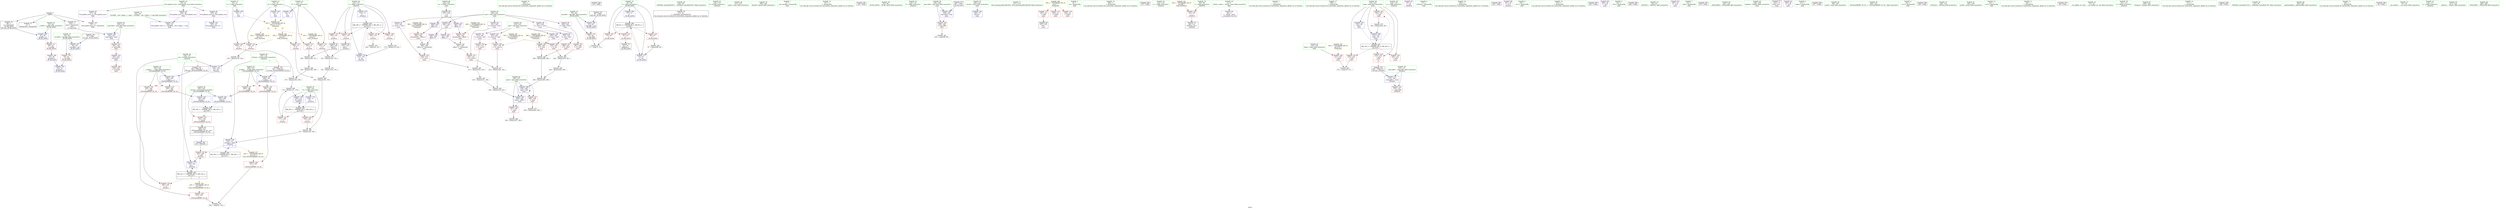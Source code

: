 digraph "SVFG" {
	label="SVFG";

	Node0x55ef9f84f240 [shape=record,color=grey,label="{NodeID: 0\nNullPtr}"];
	Node0x55ef9f84f240 -> Node0x55ef9f86e5e0[style=solid];
	Node0x55ef9f84f240 -> Node0x55ef9f86e6e0[style=solid];
	Node0x55ef9f84f240 -> Node0x55ef9f86e7b0[style=solid];
	Node0x55ef9f84f240 -> Node0x55ef9f8742a0[style=solid];
	Node0x55ef9f87a930 [shape=record,color=grey,label="{NodeID: 263\n168 = Binary(166, 167, )\n}"];
	Node0x55ef9f87a930 -> Node0x55ef9f87adb0[style=solid];
	Node0x55ef9f874f00 [shape=record,color=blue,label="{NodeID: 180\n194\<--190\n__a.addr\<--__a\n_ZSt3minIdERKT_S2_S2_\n}"];
	Node0x55ef9f874f00 -> Node0x55ef9f872880[style=dashed];
	Node0x55ef9f874f00 -> Node0x55ef9f872950[style=dashed];
	Node0x55ef9f86c030 [shape=record,color=purple,label="{NodeID: 97\n315\<--240\ntv_sec11\<--start\nmain\n}"];
	Node0x55ef9f86c030 -> Node0x55ef9f873990[style=solid];
	Node0x55ef9f86a1b0 [shape=record,color=green,label="{NodeID: 14\n140\<--1\n\<--dummyObj\nCan only get source location for instruction, argument, global var or function.}"];
	Node0x55ef9f8992b0 [shape=record,color=black,label="{NodeID: 360\n133 = PHI()\n}"];
	Node0x55ef9f871750 [shape=record,color=grey,label="{NodeID: 277\n77 = cmp(75, 76, )\n}"];
	Node0x55ef9f86cb90 [shape=record,color=red,label="{NodeID: 111\n167\<--13\n\<--F\n_Z5solvei\n}"];
	Node0x55ef9f86cb90 -> Node0x55ef9f87a930[style=solid];
	Node0x55ef9f86ae30 [shape=record,color=green,label="{NodeID: 28\n42\<--48\n_ZNSt8ios_base4InitD1Ev\<--_ZNSt8ios_base4InitD1Ev_field_insensitive\n}"];
	Node0x55ef9f86ae30 -> Node0x55ef9f86e880[style=solid];
	Node0x55ef9f89a210 [shape=record,color=black,label="{NodeID: 374\n190 = PHI(126, )\n0th arg _ZSt3minIdERKT_S2_S2_ }"];
	Node0x55ef9f89a210 -> Node0x55ef9f874f00[style=solid];
	Node0x55ef9f888a90 [shape=record,color=yellow,style=double,label="{NodeID: 291\n14V_1 = ENCHI(MR_14V_0)\npts\{14 \}\nFun[_Z5solvei]}"];
	Node0x55ef9f888a90 -> Node0x55ef9f86cac0[style=dashed];
	Node0x55ef9f888a90 -> Node0x55ef9f86cb90[style=dashed];
	Node0x55ef9f872130 [shape=record,color=red,label="{NodeID: 125\n145\<--114\n\<--i\n_Z5solvei\n}"];
	Node0x55ef9f872130 -> Node0x55ef9f8718d0[style=solid];
	Node0x55ef9f86ba80 [shape=record,color=green,label="{NodeID: 42\n118\<--119\nk\<--k_field_insensitive\n_Z5solvei\n}"];
	Node0x55ef9f872c90 [shape=record,color=red,label="{NodeID: 139\n203\<--202\n\<--\n_ZSt3minIdERKT_S2_S2_\n}"];
	Node0x55ef9f872c90 -> Node0x55ef9f87d140[style=solid];
	Node0x55ef9f86d6c0 [shape=record,color=green,label="{NodeID: 56\n221\<--222\nmain\<--main_field_insensitive\n}"];
	Node0x55ef9f8737f0 [shape=record,color=red,label="{NodeID: 153\n288\<--287\n\<--tv_usec7\nmain\n}"];
	Node0x55ef9f8737f0 -> Node0x55ef9f87a7b0[style=solid];
	Node0x55ef9f86e2e0 [shape=record,color=green,label="{NodeID: 70\n299\<--300\nfprintf\<--fprintf_field_insensitive\n}"];
	Node0x55ef9f874470 [shape=record,color=blue,label="{NodeID: 167\n63\<--59\nval.addr\<--val\n_Z9_fill_intPiii\n}"];
	Node0x55ef9f874470 -> Node0x55ef9f871b80[style=dashed];
	Node0x55ef9f86ef30 [shape=record,color=black,label="{NodeID: 84\n307\<--244\n\<--ts\nmain\n}"];
	Node0x55ef9f86ef30 -> Node0x55ef9f86c780[style=solid];
	Node0x55ef9f86ef30 -> Node0x55ef9f86c850[style=solid];
	Node0x55ef9f860850 [shape=record,color=green,label="{NodeID: 1\n7\<--1\n__dso_handle\<--dummyObj\nGlob }"];
	Node0x55ef9f87aab0 [shape=record,color=grey,label="{NodeID: 264\n324 = Binary(318, 323, )\n}"];
	Node0x55ef9f87aab0 -> Node0x55ef9f86f980[style=solid];
	Node0x55ef9f874fd0 [shape=record,color=blue,label="{NodeID: 181\n196\<--191\n__b.addr\<--__b\n_ZSt3minIdERKT_S2_S2_\n}"];
	Node0x55ef9f874fd0 -> Node0x55ef9f872a20[style=dashed];
	Node0x55ef9f874fd0 -> Node0x55ef9f872af0[style=dashed];
	Node0x55ef9f86c100 [shape=record,color=purple,label="{NodeID: 98\n321\<--240\ntv_usec15\<--start\nmain\n}"];
	Node0x55ef9f86c100 -> Node0x55ef9f873b30[style=solid];
	Node0x55ef9f86a280 [shape=record,color=green,label="{NodeID: 15\n147\<--1\n\<--dummyObj\nCan only get source location for instruction, argument, global var or function.}"];
	Node0x55ef9f899410 [shape=record,color=black,label="{NodeID: 361\n136 = PHI()\n}"];
	Node0x55ef9f8718d0 [shape=record,color=grey,label="{NodeID: 278\n146 = cmp(145, 147, )\n}"];
	Node0x55ef9f86cc60 [shape=record,color=red,label="{NodeID: 112\n138\<--15\n\<--X\n_Z5solvei\n}"];
	Node0x55ef9f86cc60 -> Node0x55ef9f87a030[style=solid];
	Node0x55ef9f86af30 [shape=record,color=green,label="{NodeID: 29\n55\<--56\n_Z9_fill_intPiii\<--_Z9_fill_intPiii_field_insensitive\n}"];
	Node0x55ef9f89a3e0 [shape=record,color=black,label="{NodeID: 375\n191 = PHI(130, )\n1st arg _ZSt3minIdERKT_S2_S2_ }"];
	Node0x55ef9f89a3e0 -> Node0x55ef9f874fd0[style=solid];
	Node0x55ef9f888b70 [shape=record,color=yellow,style=double,label="{NodeID: 292\n16V_1 = ENCHI(MR_16V_0)\npts\{16 \}\nFun[_Z5solvei]}"];
	Node0x55ef9f888b70 -> Node0x55ef9f86cc60[style=dashed];
	Node0x55ef9f888b70 -> Node0x55ef9f86cd30[style=dashed];
	Node0x55ef9f872200 [shape=record,color=red,label="{NodeID: 126\n151\<--114\n\<--i\n_Z5solvei\n}"];
	Node0x55ef9f872200 -> Node0x55ef9f86ebf0[style=solid];
	Node0x55ef9f86bb50 [shape=record,color=green,label="{NodeID: 43\n120\<--121\nl\<--l_field_insensitive\n_Z5solvei\n}"];
	Node0x55ef9f872d60 [shape=record,color=red,label="{NodeID: 140\n249\<--228\n\<--argc.addr\nmain\n}"];
	Node0x55ef9f872d60 -> Node0x55ef9f87d440[style=solid];
	Node0x55ef9f86d7c0 [shape=record,color=green,label="{NodeID: 57\n226\<--227\nretval\<--retval_field_insensitive\nmain\n}"];
	Node0x55ef9f86d7c0 -> Node0x55ef9f875240[style=solid];
	Node0x55ef9f8738c0 [shape=record,color=red,label="{NodeID: 154\n314\<--313\n\<--tv_sec10\nmain\n}"];
	Node0x55ef9f8738c0 -> Node0x55ef9f87ac30[style=solid];
	Node0x55ef9f86e3e0 [shape=record,color=green,label="{NodeID: 71\n311\<--312\nllvm.memcpy.p0i8.p0i8.i64\<--llvm.memcpy.p0i8.p0i8.i64_field_insensitive\n}"];
	Node0x55ef9f874540 [shape=record,color=blue,label="{NodeID: 168\n65\<--60\nrep.addr\<--rep\n_Z9_fill_intPiii\n}"];
	Node0x55ef9f874540 -> Node0x55ef9f871c50[style=dashed];
	Node0x55ef9f86f000 [shape=record,color=black,label="{NodeID: 85\n257\<--255\ncall\<--\nmain\n}"];
	Node0x55ef9f869250 [shape=record,color=green,label="{NodeID: 2\n8\<--1\n.str\<--dummyObj\nGlob }"];
	Node0x55ef9f87ac30 [shape=record,color=grey,label="{NodeID: 265\n317 = Binary(314, 316, )\n}"];
	Node0x55ef9f87ac30 -> Node0x55ef9f87af30[style=solid];
	Node0x55ef9f8750a0 [shape=record,color=blue,label="{NodeID: 182\n192\<--206\nretval\<--\n_ZSt3minIdERKT_S2_S2_\n}"];
	Node0x55ef9f8750a0 -> Node0x55ef9f886b70[style=dashed];
	Node0x55ef9f86c1d0 [shape=record,color=purple,label="{NodeID: 99\n278\<--242\ntv_sec\<--end\nmain\n}"];
	Node0x55ef9f86c1d0 -> Node0x55ef9f873580[style=solid];
	Node0x55ef9f86a350 [shape=record,color=green,label="{NodeID: 16\n284\<--1\n\<--dummyObj\nCan only get source location for instruction, argument, global var or function.}"];
	Node0x55ef9f899510 [shape=record,color=black,label="{NodeID: 362\n137 = PHI()\n}"];
	Node0x55ef9f87d140 [shape=record,color=grey,label="{NodeID: 279\n204 = cmp(201, 203, )\n}"];
	Node0x55ef9f86cd30 [shape=record,color=red,label="{NodeID: 113\n150\<--15\n\<--X\n_Z5solvei\n}"];
	Node0x55ef9f86cd30 -> Node0x55ef9f87a4b0[style=solid];
	Node0x55ef9f86b030 [shape=record,color=green,label="{NodeID: 30\n61\<--62\np.addr\<--p.addr_field_insensitive\n_Z9_fill_intPiii\n}"];
	Node0x55ef9f86b030 -> Node0x55ef9f871ab0[style=solid];
	Node0x55ef9f86b030 -> Node0x55ef9f8743a0[style=solid];
	Node0x55ef9f8722d0 [shape=record,color=red,label="{NodeID: 127\n165\<--114\n\<--i\n_Z5solvei\n}"];
	Node0x55ef9f8722d0 -> Node0x55ef9f86ecc0[style=solid];
	Node0x55ef9f86bc20 [shape=record,color=green,label="{NodeID: 44\n122\<--123\nx\<--x_field_insensitive\n_Z5solvei\n}"];
	Node0x55ef9f88a0d0 [shape=record,color=yellow,style=double,label="{NodeID: 307\n54V_1 = ENCHI(MR_54V_0)\npts\{2430000 \}\nFun[main]}"];
	Node0x55ef9f88a0d0 -> Node0x55ef9f873580[style=dashed];
	Node0x55ef9f88a0d0 -> Node0x55ef9f8738c0[style=dashed];
	Node0x55ef9f872e30 [shape=record,color=red,label="{NodeID: 141\n252\<--230\n\<--argv.addr\nmain\n}"];
	Node0x55ef9f872e30 -> Node0x55ef9f86c510[style=solid];
	Node0x55ef9f86d890 [shape=record,color=green,label="{NodeID: 58\n228\<--229\nargc.addr\<--argc.addr_field_insensitive\nmain\n}"];
	Node0x55ef9f86d890 -> Node0x55ef9f872d60[style=solid];
	Node0x55ef9f86d890 -> Node0x55ef9f875310[style=solid];
	Node0x55ef9f88ad70 [shape=record,color=yellow,style=double,label="{NodeID: 321\n10V_1 = ENCHI(MR_10V_0)\npts\{96 \}\nFun[_Z4GETiv]}"];
	Node0x55ef9f88ad70 -> Node0x55ef9f871f90[style=dashed];
	Node0x55ef9f873990 [shape=record,color=red,label="{NodeID: 155\n316\<--315\n\<--tv_sec11\nmain\n}"];
	Node0x55ef9f873990 -> Node0x55ef9f87ac30[style=solid];
	Node0x55ef9f86e4e0 [shape=record,color=green,label="{NodeID: 72\n30\<--351\n_GLOBAL__sub_I_kmjp_1_1.cpp\<--_GLOBAL__sub_I_kmjp_1_1.cpp_field_insensitive\n}"];
	Node0x55ef9f86e4e0 -> Node0x55ef9f8741a0[style=solid];
	Node0x55ef9f874610 [shape=record,color=blue,label="{NodeID: 169\n67\<--73\ni\<--\n_Z9_fill_intPiii\n}"];
	Node0x55ef9f874610 -> Node0x55ef9f887a70[style=dashed];
	Node0x55ef9f86f0d0 [shape=record,color=purple,label="{NodeID: 86\n39\<--4\n\<--_ZStL8__ioinit\n__cxx_global_var_init\n}"];
	Node0x55ef9f8692e0 [shape=record,color=green,label="{NodeID: 3\n11\<--1\n\<--dummyObj\nCan only get source location for instruction, argument, global var or function.}"];
	Node0x55ef9f87adb0 [shape=record,color=grey,label="{NodeID: 266\n169 = Binary(140, 168, )\n}"];
	Node0x55ef9f87adb0 -> Node0x55ef9f870cd0[style=solid];
	Node0x55ef9f875170 [shape=record,color=blue,label="{NodeID: 183\n192\<--209\nretval\<--\n_ZSt3minIdERKT_S2_S2_\n}"];
	Node0x55ef9f875170 -> Node0x55ef9f886b70[style=dashed];
	Node0x55ef9f86c2a0 [shape=record,color=purple,label="{NodeID: 100\n285\<--242\ntv_usec\<--end\nmain\n}"];
	Node0x55ef9f86c2a0 -> Node0x55ef9f873720[style=solid];
	Node0x55ef9f86a420 [shape=record,color=green,label="{NodeID: 17\n296\<--1\n\<--dummyObj\nCan only get source location for instruction, argument, global var or function.}"];
	Node0x55ef9f8995e0 [shape=record,color=black,label="{NodeID: 363\n159 = PHI(189, )\n}"];
	Node0x55ef9f8995e0 -> Node0x55ef9f8726e0[style=solid];
	Node0x55ef9f87d2c0 [shape=record,color=grey,label="{NodeID: 280\n272 = cmp(270, 271, )\n}"];
	Node0x55ef9f86ce00 [shape=record,color=red,label="{NodeID: 114\n255\<--22\n\<--stdin\nmain\n}"];
	Node0x55ef9f86ce00 -> Node0x55ef9f86f000[style=solid];
	Node0x55ef9f86b100 [shape=record,color=green,label="{NodeID: 31\n63\<--64\nval.addr\<--val.addr_field_insensitive\n_Z9_fill_intPiii\n}"];
	Node0x55ef9f86b100 -> Node0x55ef9f871b80[style=solid];
	Node0x55ef9f86b100 -> Node0x55ef9f874470[style=solid];
	Node0x55ef9f8723a0 [shape=record,color=red,label="{NodeID: 128\n175\<--114\n\<--i\n_Z5solvei\n}"];
	Node0x55ef9f8723a0 -> Node0x55ef9f8715d0[style=solid];
	Node0x55ef9f86bcf0 [shape=record,color=green,label="{NodeID: 45\n124\<--125\ny\<--y_field_insensitive\n_Z5solvei\n}"];
	Node0x55ef9f88a1b0 [shape=record,color=yellow,style=double,label="{NodeID: 308\n56V_1 = ENCHI(MR_56V_0)\npts\{2430001 \}\nFun[main]}"];
	Node0x55ef9f88a1b0 -> Node0x55ef9f873720[style=dashed];
	Node0x55ef9f88a1b0 -> Node0x55ef9f873a60[style=dashed];
	Node0x55ef9f872f00 [shape=record,color=red,label="{NodeID: 142\n270\<--232\n\<--loop\nmain\n}"];
	Node0x55ef9f872f00 -> Node0x55ef9f87d2c0[style=solid];
	Node0x55ef9f86d960 [shape=record,color=green,label="{NodeID: 59\n230\<--231\nargv.addr\<--argv.addr_field_insensitive\nmain\n}"];
	Node0x55ef9f86d960 -> Node0x55ef9f872e30[style=solid];
	Node0x55ef9f86d960 -> Node0x55ef9f8753e0[style=solid];
	Node0x55ef9f873a60 [shape=record,color=red,label="{NodeID: 156\n320\<--319\n\<--tv_usec14\nmain\n}"];
	Node0x55ef9f873a60 -> Node0x55ef9f870e50[style=solid];
	Node0x55ef9f86e5e0 [shape=record,color=black,label="{NodeID: 73\n2\<--3\ndummyVal\<--dummyVal\n}"];
	Node0x55ef9f8746e0 [shape=record,color=blue,label="{NodeID: 170\n83\<--79\narrayidx\<--\n_Z9_fill_intPiii\n}"];
	Node0x55ef9f86f1a0 [shape=record,color=purple,label="{NodeID: 87\n97\<--8\n\<--.str\n_Z4GETiv\n}"];
	Node0x55ef9f869370 [shape=record,color=green,label="{NodeID: 4\n17\<--1\n_ZSt3cin\<--dummyObj\nGlob }"];
	Node0x55ef9f87af30 [shape=record,color=grey,label="{NodeID: 267\n318 = Binary(317, 284, )\n}"];
	Node0x55ef9f87af30 -> Node0x55ef9f87aab0[style=solid];
	Node0x55ef9f875240 [shape=record,color=blue,label="{NodeID: 184\n226\<--73\nretval\<--\nmain\n}"];
	Node0x55ef9f86c370 [shape=record,color=purple,label="{NodeID: 101\n313\<--242\ntv_sec10\<--end\nmain\n}"];
	Node0x55ef9f86c370 -> Node0x55ef9f8738c0[style=solid];
	Node0x55ef9f86a4f0 [shape=record,color=green,label="{NodeID: 18\n309\<--1\n\<--dummyObj\nCan only get source location for instruction, argument, global var or function.}"];
	Node0x55ef9f8997a0 [shape=record,color=black,label="{NodeID: 364\n182 = PHI()\n}"];
	Node0x55ef9f87d440 [shape=record,color=grey,label="{NodeID: 281\n250 = cmp(249, 88, )\n}"];
	Node0x55ef9f86ced0 [shape=record,color=red,label="{NodeID: 115\n292\<--23\n\<--stderr\nmain\n}"];
	Node0x55ef9f86b1d0 [shape=record,color=green,label="{NodeID: 32\n65\<--66\nrep.addr\<--rep.addr_field_insensitive\n_Z9_fill_intPiii\n}"];
	Node0x55ef9f86b1d0 -> Node0x55ef9f871c50[style=solid];
	Node0x55ef9f86b1d0 -> Node0x55ef9f874540[style=solid];
	Node0x55ef9f872470 [shape=record,color=red,label="{NodeID: 129\n180\<--126\n\<--mi\n_Z5solvei\n}"];
	Node0x55ef9f86bdc0 [shape=record,color=green,label="{NodeID: 46\n126\<--127\nmi\<--mi_field_insensitive\n_Z5solvei\n|{|<s3>7}}"];
	Node0x55ef9f86bdc0 -> Node0x55ef9f872470[style=solid];
	Node0x55ef9f86bdc0 -> Node0x55ef9f874950[style=solid];
	Node0x55ef9f86bdc0 -> Node0x55ef9f874c90[style=solid];
	Node0x55ef9f86bdc0:s3 -> Node0x55ef9f89a210[style=solid,color=red];
	Node0x55ef9f88a290 [shape=record,color=yellow,style=double,label="{NodeID: 309\n58V_1 = ENCHI(MR_58V_0)\npts\{2450000 \}\nFun[main]}"];
	Node0x55ef9f88a290 -> Node0x55ef9f873c00[style=dashed];
	Node0x55ef9f872fd0 [shape=record,color=red,label="{NodeID: 143\n275\<--232\n\<--loop\nmain\n|{<s0>14}}"];
	Node0x55ef9f872fd0:s0 -> Node0x55ef9f899e10[style=solid,color=red];
	Node0x55ef9f86da30 [shape=record,color=green,label="{NodeID: 60\n232\<--233\nloop\<--loop_field_insensitive\nmain\n}"];
	Node0x55ef9f86da30 -> Node0x55ef9f872f00[style=solid];
	Node0x55ef9f86da30 -> Node0x55ef9f872fd0[style=solid];
	Node0x55ef9f86da30 -> Node0x55ef9f8730a0[style=solid];
	Node0x55ef9f86da30 -> Node0x55ef9f873170[style=solid];
	Node0x55ef9f86da30 -> Node0x55ef9f8754b0[style=solid];
	Node0x55ef9f86da30 -> Node0x55ef9f875650[style=solid];
	Node0x55ef9f873b30 [shape=record,color=red,label="{NodeID: 157\n322\<--321\n\<--tv_usec15\nmain\n}"];
	Node0x55ef9f873b30 -> Node0x55ef9f870e50[style=solid];
	Node0x55ef9f86e6e0 [shape=record,color=black,label="{NodeID: 74\n58\<--3\np\<--dummyVal\n_Z9_fill_intPiii\n0th arg _Z9_fill_intPiii }"];
	Node0x55ef9f86e6e0 -> Node0x55ef9f8743a0[style=solid];
	Node0x55ef9f8747b0 [shape=record,color=blue,label="{NodeID: 171\n67\<--87\ni\<--inc\n_Z9_fill_intPiii\n}"];
	Node0x55ef9f8747b0 -> Node0x55ef9f887a70[style=dashed];
	Node0x55ef9f86f270 [shape=record,color=purple,label="{NodeID: 88\n181\<--18\n\<--.str.1\n_Z5solvei\n}"];
	Node0x55ef9f869ca0 [shape=record,color=green,label="{NodeID: 5\n18\<--1\n.str.1\<--dummyObj\nGlob }"];
	Node0x55ef9f8709d0 [shape=record,color=grey,label="{NodeID: 268\n328 = Binary(327, 296, )\n}"];
	Node0x55ef9f875310 [shape=record,color=blue,label="{NodeID: 185\n228\<--224\nargc.addr\<--argc\nmain\n}"];
	Node0x55ef9f875310 -> Node0x55ef9f872d60[style=dashed];
	Node0x55ef9f86c440 [shape=record,color=purple,label="{NodeID: 102\n319\<--242\ntv_usec14\<--end\nmain\n}"];
	Node0x55ef9f86c440 -> Node0x55ef9f873a60[style=solid];
	Node0x55ef9f86a5c0 [shape=record,color=green,label="{NodeID: 19\n310\<--1\n\<--dummyObj\nCan only get source location for instruction, argument, global var or function.}"];
	Node0x55ef9f899870 [shape=record,color=black,label="{NodeID: 365\n261 = PHI()\n}"];
	Node0x55ef9f885770 [shape=record,color=black,label="{NodeID: 282\nMR_20V_3 = PHI(MR_20V_4, MR_20V_2, )\npts\{115 \}\n}"];
	Node0x55ef9f885770 -> Node0x55ef9f872130[style=dashed];
	Node0x55ef9f885770 -> Node0x55ef9f872200[style=dashed];
	Node0x55ef9f885770 -> Node0x55ef9f8722d0[style=dashed];
	Node0x55ef9f885770 -> Node0x55ef9f8723a0[style=dashed];
	Node0x55ef9f885770 -> Node0x55ef9f874e30[style=dashed];
	Node0x55ef9f8719e0 [shape=record,color=red,label="{NodeID: 116\n326\<--23\n\<--stderr\nmain\n}"];
	Node0x55ef9f86b2a0 [shape=record,color=green,label="{NodeID: 33\n67\<--68\ni\<--i_field_insensitive\n_Z9_fill_intPiii\n}"];
	Node0x55ef9f86b2a0 -> Node0x55ef9f871d20[style=solid];
	Node0x55ef9f86b2a0 -> Node0x55ef9f871df0[style=solid];
	Node0x55ef9f86b2a0 -> Node0x55ef9f871ec0[style=solid];
	Node0x55ef9f86b2a0 -> Node0x55ef9f874610[style=solid];
	Node0x55ef9f86b2a0 -> Node0x55ef9f8747b0[style=solid];
	Node0x55ef9f872540 [shape=record,color=red,label="{NodeID: 130\n149\<--128\n\<--S\n_Z5solvei\n}"];
	Node0x55ef9f872540 -> Node0x55ef9f87a330[style=solid];
	Node0x55ef9f86be90 [shape=record,color=green,label="{NodeID: 47\n128\<--129\nS\<--S_field_insensitive\n_Z5solvei\n}"];
	Node0x55ef9f86be90 -> Node0x55ef9f872540[style=solid];
	Node0x55ef9f86be90 -> Node0x55ef9f872610[style=solid];
	Node0x55ef9f86be90 -> Node0x55ef9f874a20[style=solid];
	Node0x55ef9f86be90 -> Node0x55ef9f874d60[style=solid];
	Node0x55ef9f88a370 [shape=record,color=yellow,style=double,label="{NodeID: 310\n60V_1 = ENCHI(MR_60V_0)\npts\{2450001 \}\nFun[main]}"];
	Node0x55ef9f88a370 -> Node0x55ef9f873cd0[style=dashed];
	Node0x55ef9f8730a0 [shape=record,color=red,label="{NodeID: 144\n293\<--232\n\<--loop\nmain\n}"];
	Node0x55ef9f86db00 [shape=record,color=green,label="{NodeID: 61\n234\<--235\nloops\<--loops_field_insensitive\nmain\n}"];
	Node0x55ef9f86db00 -> Node0x55ef9f873240[style=solid];
	Node0x55ef9f873c00 [shape=record,color=red,label="{NodeID: 158\n360\<--359\ndummyVal\<--offset_0\nmain\n}"];
	Node0x55ef9f873c00 -> Node0x55ef9f875720[style=solid];
	Node0x55ef9f86e7b0 [shape=record,color=black,label="{NodeID: 75\n225\<--3\nargv\<--dummyVal\nmain\n1st arg main }"];
	Node0x55ef9f86e7b0 -> Node0x55ef9f8753e0[style=solid];
	Node0x55ef9f879d30 [shape=record,color=grey,label="{NodeID: 255\n282 = Binary(279, 281, )\n}"];
	Node0x55ef9f879d30 -> Node0x55ef9f879eb0[style=solid];
	Node0x55ef9f874880 [shape=record,color=blue,label="{NodeID: 172\n110\<--109\n_loop.addr\<--_loop\n_Z5solvei\n}"];
	Node0x55ef9f874880 -> Node0x55ef9f872060[style=dashed];
	Node0x55ef9f86f340 [shape=record,color=purple,label="{NodeID: 89\n256\<--20\n\<--.str.2\nmain\n}"];
	Node0x55ef9f869d30 [shape=record,color=green,label="{NodeID: 6\n20\<--1\n.str.2\<--dummyObj\nGlob }"];
	Node0x55ef9f870b50 [shape=record,color=grey,label="{NodeID: 269\n172 = Binary(171, 170, )\n}"];
	Node0x55ef9f870b50 -> Node0x55ef9f874d60[style=solid];
	Node0x55ef9f8753e0 [shape=record,color=blue,label="{NodeID: 186\n230\<--225\nargv.addr\<--argv\nmain\n}"];
	Node0x55ef9f8753e0 -> Node0x55ef9f872e30[style=dashed];
	Node0x55ef9f86c510 [shape=record,color=purple,label="{NodeID: 103\n253\<--252\narrayidx\<--\nmain\n}"];
	Node0x55ef9f86c510 -> Node0x55ef9f8734b0[style=solid];
	Node0x55ef9f86a690 [shape=record,color=green,label="{NodeID: 20\n4\<--6\n_ZStL8__ioinit\<--_ZStL8__ioinit_field_insensitive\nGlob }"];
	Node0x55ef9f86a690 -> Node0x55ef9f86f0d0[style=solid];
	Node0x55ef9f899ad0 [shape=record,color=black,label="{NodeID: 366\n264 = PHI()\n}"];
	Node0x55ef9f885c70 [shape=record,color=black,label="{NodeID: 283\nMR_22V_3 = PHI(MR_22V_4, MR_22V_2, )\npts\{127 \}\n|{|<s3>7}}"];
	Node0x55ef9f885c70 -> Node0x55ef9f872470[style=dashed];
	Node0x55ef9f885c70 -> Node0x55ef9f8726e0[style=dashed];
	Node0x55ef9f885c70 -> Node0x55ef9f874c90[style=dashed];
	Node0x55ef9f885c70:s3 -> Node0x55ef9f88a8e0[style=dashed,color=red];
	Node0x55ef9f871ab0 [shape=record,color=red,label="{NodeID: 117\n80\<--61\n\<--p.addr\n_Z9_fill_intPiii\n}"];
	Node0x55ef9f871ab0 -> Node0x55ef9f86c920[style=solid];
	Node0x55ef9f86b370 [shape=record,color=green,label="{NodeID: 34\n92\<--93\n_Z4GETiv\<--_Z4GETiv_field_insensitive\n}"];
	Node0x55ef9f872610 [shape=record,color=red,label="{NodeID: 131\n171\<--128\n\<--S\n_Z5solvei\n}"];
	Node0x55ef9f872610 -> Node0x55ef9f870b50[style=solid];
	Node0x55ef9f86cf80 [shape=record,color=green,label="{NodeID: 48\n130\<--131\nref.tmp\<--ref.tmp_field_insensitive\n_Z5solvei\n|{|<s1>7}}"];
	Node0x55ef9f86cf80 -> Node0x55ef9f874bc0[style=solid];
	Node0x55ef9f86cf80:s1 -> Node0x55ef9f89a3e0[style=solid,color=red];
	Node0x55ef9f88a450 [shape=record,color=yellow,style=double,label="{NodeID: 311\n62V_1 = ENCHI(MR_62V_0)\npts\{12 14 16 \}\nFun[main]|{<s0>14|<s1>14|<s2>14}}"];
	Node0x55ef9f88a450:s0 -> Node0x55ef9f887f70[style=dashed,color=red];
	Node0x55ef9f88a450:s1 -> Node0x55ef9f888a90[style=dashed,color=red];
	Node0x55ef9f88a450:s2 -> Node0x55ef9f888b70[style=dashed,color=red];
	Node0x55ef9f873170 [shape=record,color=red,label="{NodeID: 145\n302\<--232\n\<--loop\nmain\n}"];
	Node0x55ef9f873170 -> Node0x55ef9f871450[style=solid];
	Node0x55ef9f86dbd0 [shape=record,color=green,label="{NodeID: 62\n236\<--237\nspan\<--span_field_insensitive\nmain\n}"];
	Node0x55ef9f86dbd0 -> Node0x55ef9f873310[style=solid];
	Node0x55ef9f86dbd0 -> Node0x55ef9f8733e0[style=solid];
	Node0x55ef9f86dbd0 -> Node0x55ef9f875580[style=solid];
	Node0x55ef9f86dbd0 -> Node0x55ef9f86f980[style=solid];
	Node0x55ef9f873cd0 [shape=record,color=red,label="{NodeID: 159\n363\<--362\ndummyVal\<--offset_1\nmain\n}"];
	Node0x55ef9f873cd0 -> Node0x55ef9f8757f0[style=solid];
	Node0x55ef9f86e880 [shape=record,color=black,label="{NodeID: 76\n41\<--42\n\<--_ZNSt8ios_base4InitD1Ev\nCan only get source location for instruction, argument, global var or function.}"];
	Node0x55ef9f879eb0 [shape=record,color=grey,label="{NodeID: 256\n283 = Binary(282, 284, )\n}"];
	Node0x55ef9f879eb0 -> Node0x55ef9f87a630[style=solid];
	Node0x55ef9f874950 [shape=record,color=blue,label="{NodeID: 173\n126\<--139\nmi\<--div\n_Z5solvei\n}"];
	Node0x55ef9f874950 -> Node0x55ef9f885c70[style=dashed];
	Node0x55ef9f86f410 [shape=record,color=purple,label="{NodeID: 90\n297\<--24\n\<--.str.3\nmain\n}"];
	Node0x55ef9f869dc0 [shape=record,color=green,label="{NodeID: 7\n22\<--1\nstdin\<--dummyObj\nGlob }"];
	Node0x55ef9f870cd0 [shape=record,color=grey,label="{NodeID: 270\n170 = Binary(164, 169, )\n}"];
	Node0x55ef9f870cd0 -> Node0x55ef9f870b50[style=solid];
	Node0x55ef9f8754b0 [shape=record,color=blue,label="{NodeID: 187\n232\<--88\nloop\<--\nmain\n}"];
	Node0x55ef9f8754b0 -> Node0x55ef9f887070[style=dashed];
	Node0x55ef9f86c5e0 [shape=record,color=purple,label="{NodeID: 104\n358\<--306\noffset_0\<--\n}"];
	Node0x55ef9f86c5e0 -> Node0x55ef9f875720[style=solid];
	Node0x55ef9f86a760 [shape=record,color=green,label="{NodeID: 21\n10\<--12\nC\<--C_field_insensitive\nGlob }"];
	Node0x55ef9f86a760 -> Node0x55ef9f86c9f0[style=solid];
	Node0x55ef9f86a760 -> Node0x55ef9f873da0[style=solid];
	Node0x55ef9f899ba0 [shape=record,color=black,label="{NodeID: 367\n274 = PHI()\n}"];
	Node0x55ef9f886170 [shape=record,color=black,label="{NodeID: 284\nMR_24V_3 = PHI(MR_24V_4, MR_24V_2, )\npts\{129 \}\n}"];
	Node0x55ef9f886170 -> Node0x55ef9f872540[style=dashed];
	Node0x55ef9f886170 -> Node0x55ef9f872610[style=dashed];
	Node0x55ef9f886170 -> Node0x55ef9f874d60[style=dashed];
	Node0x55ef9f871b80 [shape=record,color=red,label="{NodeID: 118\n79\<--63\n\<--val.addr\n_Z9_fill_intPiii\n}"];
	Node0x55ef9f871b80 -> Node0x55ef9f8746e0[style=solid];
	Node0x55ef9f86b470 [shape=record,color=green,label="{NodeID: 35\n95\<--96\ni\<--i_field_insensitive\n_Z4GETiv\n}"];
	Node0x55ef9f86b470 -> Node0x55ef9f871f90[style=solid];
	Node0x55ef9f8890b0 [shape=record,color=yellow,style=double,label="{NodeID: 298\n36V_1 = ENCHI(MR_36V_0)\npts\{1 \}\nFun[main]}"];
	Node0x55ef9f8890b0 -> Node0x55ef9f86ce00[style=dashed];
	Node0x55ef9f8890b0 -> Node0x55ef9f86ced0[style=dashed];
	Node0x55ef9f8890b0 -> Node0x55ef9f8719e0[style=dashed];
	Node0x55ef9f8726e0 [shape=record,color=red,label="{NodeID: 132\n162\<--159\n\<--call5\n_Z5solvei\n}"];
	Node0x55ef9f8726e0 -> Node0x55ef9f874c90[style=solid];
	Node0x55ef9f86d050 [shape=record,color=green,label="{NodeID: 49\n134\<--135\n_ZNSirsERd\<--_ZNSirsERd_field_insensitive\n}"];
	Node0x55ef9f873240 [shape=record,color=red,label="{NodeID: 146\n271\<--234\n\<--loops\nmain\n}"];
	Node0x55ef9f873240 -> Node0x55ef9f87d2c0[style=solid];
	Node0x55ef9f86dca0 [shape=record,color=green,label="{NodeID: 63\n238\<--239\ntmpline\<--tmpline_field_insensitive\nmain\n}"];
	Node0x55ef9f873da0 [shape=record,color=blue,label="{NodeID: 160\n10\<--11\nC\<--\nGlob }"];
	Node0x55ef9f873da0 -> Node0x55ef9f88a450[style=dashed];
	Node0x55ef9f86e980 [shape=record,color=black,label="{NodeID: 77\n223\<--73\nmain_ret\<--\nmain\n}"];
	Node0x55ef9f87a030 [shape=record,color=grey,label="{NodeID: 257\n139 = Binary(138, 140, )\n}"];
	Node0x55ef9f87a030 -> Node0x55ef9f874950[style=solid];
	Node0x55ef9f874a20 [shape=record,color=blue,label="{NodeID: 174\n128\<--11\nS\<--\n_Z5solvei\n}"];
	Node0x55ef9f874a20 -> Node0x55ef9f886170[style=dashed];
	Node0x55ef9f86f4e0 [shape=record,color=purple,label="{NodeID: 91\n329\<--26\n\<--.str.4\nmain\n}"];
	Node0x55ef9f869e50 [shape=record,color=green,label="{NodeID: 8\n23\<--1\nstderr\<--dummyObj\nGlob }"];
	Node0x55ef9f870e50 [shape=record,color=grey,label="{NodeID: 271\n323 = Binary(320, 322, )\n}"];
	Node0x55ef9f870e50 -> Node0x55ef9f87aab0[style=solid];
	Node0x55ef9f875580 [shape=record,color=blue,label="{NodeID: 188\n236\<--290\nspan\<--add\nmain\n}"];
	Node0x55ef9f875580 -> Node0x55ef9f873310[style=dashed];
	Node0x55ef9f875580 -> Node0x55ef9f875580[style=dashed];
	Node0x55ef9f875580 -> Node0x55ef9f86f980[style=dashed];
	Node0x55ef9f86c6b0 [shape=record,color=purple,label="{NodeID: 105\n361\<--306\noffset_1\<--\n}"];
	Node0x55ef9f86c6b0 -> Node0x55ef9f8757f0[style=solid];
	Node0x55ef9f86a830 [shape=record,color=green,label="{NodeID: 22\n13\<--14\nF\<--F_field_insensitive\nGlob }"];
	Node0x55ef9f86a830 -> Node0x55ef9f86cac0[style=solid];
	Node0x55ef9f86a830 -> Node0x55ef9f86cb90[style=solid];
	Node0x55ef9f86a830 -> Node0x55ef9f873ea0[style=solid];
	Node0x55ef9f899c70 [shape=record,color=black,label="{NodeID: 368\n277 = PHI()\n}"];
	Node0x55ef9f886670 [shape=record,color=black,label="{NodeID: 285\nMR_26V_2 = PHI(MR_26V_3, MR_26V_1, )\npts\{131 \}\n}"];
	Node0x55ef9f886670 -> Node0x55ef9f874bc0[style=dashed];
	Node0x55ef9f871c50 [shape=record,color=red,label="{NodeID: 119\n76\<--65\n\<--rep.addr\n_Z9_fill_intPiii\n}"];
	Node0x55ef9f871c50 -> Node0x55ef9f871750[style=solid];
	Node0x55ef9f86b540 [shape=record,color=green,label="{NodeID: 36\n99\<--100\nscanf\<--scanf_field_insensitive\n}"];
	Node0x55ef9f8727b0 [shape=record,color=red,label="{NodeID: 133\n212\<--192\n\<--retval\n_ZSt3minIdERKT_S2_S2_\n}"];
	Node0x55ef9f8727b0 -> Node0x55ef9f86ed90[style=solid];
	Node0x55ef9f86d150 [shape=record,color=green,label="{NodeID: 50\n160\<--161\n_ZSt3minIdERKT_S2_S2_\<--_ZSt3minIdERKT_S2_S2__field_insensitive\n}"];
	Node0x55ef9f873310 [shape=record,color=red,label="{NodeID: 147\n294\<--236\n\<--span\nmain\n}"];
	Node0x55ef9f873310 -> Node0x55ef9f8712d0[style=solid];
	Node0x55ef9f86dd70 [shape=record,color=green,label="{NodeID: 64\n240\<--241\nstart\<--start_field_insensitive\nmain\n}"];
	Node0x55ef9f86dd70 -> Node0x55ef9f86ee60[style=solid];
	Node0x55ef9f86dd70 -> Node0x55ef9f86f8b0[style=solid];
	Node0x55ef9f86dd70 -> Node0x55ef9f86bf60[style=solid];
	Node0x55ef9f86dd70 -> Node0x55ef9f86c030[style=solid];
	Node0x55ef9f86dd70 -> Node0x55ef9f86c100[style=solid];
	Node0x55ef9f873ea0 [shape=record,color=blue,label="{NodeID: 161\n13\<--11\nF\<--\nGlob }"];
	Node0x55ef9f873ea0 -> Node0x55ef9f88a450[style=dashed];
	Node0x55ef9f86ea50 [shape=record,color=black,label="{NodeID: 78\n82\<--81\nidxprom\<--\n_Z9_fill_intPiii\n}"];
	Node0x55ef9f87a1b0 [shape=record,color=grey,label="{NodeID: 258\n87 = Binary(86, 88, )\n}"];
	Node0x55ef9f87a1b0 -> Node0x55ef9f8747b0[style=solid];
	Node0x55ef9f874af0 [shape=record,color=blue,label="{NodeID: 175\n114\<--73\ni\<--\n_Z5solvei\n}"];
	Node0x55ef9f874af0 -> Node0x55ef9f885770[style=dashed];
	Node0x55ef9f86f5b0 [shape=record,color=purple,label="{NodeID: 92\n355\<--28\nllvm.global_ctors_0\<--llvm.global_ctors\nGlob }"];
	Node0x55ef9f86f5b0 -> Node0x55ef9f8740a0[style=solid];
	Node0x55ef9f869ee0 [shape=record,color=green,label="{NodeID: 9\n24\<--1\n.str.3\<--dummyObj\nGlob }"];
	Node0x55ef9f870fd0 [shape=record,color=grey,label="{NodeID: 272\n154 = Binary(152, 153, )\n}"];
	Node0x55ef9f870fd0 -> Node0x55ef9f871150[style=solid];
	Node0x55ef9f875650 [shape=record,color=blue,label="{NodeID: 189\n232\<--303\nloop\<--inc\nmain\n}"];
	Node0x55ef9f875650 -> Node0x55ef9f887070[style=dashed];
	Node0x55ef9f86c780 [shape=record,color=purple,label="{NodeID: 106\n359\<--307\noffset_0\<--\n}"];
	Node0x55ef9f86c780 -> Node0x55ef9f873c00[style=solid];
	Node0x55ef9f86a930 [shape=record,color=green,label="{NodeID: 23\n15\<--16\nX\<--X_field_insensitive\nGlob }"];
	Node0x55ef9f86a930 -> Node0x55ef9f86cc60[style=solid];
	Node0x55ef9f86a930 -> Node0x55ef9f86cd30[style=solid];
	Node0x55ef9f86a930 -> Node0x55ef9f873fa0[style=solid];
	Node0x55ef9f899d40 [shape=record,color=black,label="{NodeID: 369\n330 = PHI()\n}"];
	Node0x55ef9f886b70 [shape=record,color=black,label="{NodeID: 286\nMR_30V_3 = PHI(MR_30V_4, MR_30V_2, )\npts\{193 \}\n}"];
	Node0x55ef9f886b70 -> Node0x55ef9f8727b0[style=dashed];
	Node0x55ef9f871d20 [shape=record,color=red,label="{NodeID: 120\n75\<--67\n\<--i\n_Z9_fill_intPiii\n}"];
	Node0x55ef9f871d20 -> Node0x55ef9f871750[style=solid];
	Node0x55ef9f86b640 [shape=record,color=green,label="{NodeID: 37\n106\<--107\n_Z5solvei\<--_Z5solvei_field_insensitive\n}"];
	Node0x55ef9f872880 [shape=record,color=red,label="{NodeID: 134\n202\<--194\n\<--__a.addr\n_ZSt3minIdERKT_S2_S2_\n}"];
	Node0x55ef9f872880 -> Node0x55ef9f872c90[style=solid];
	Node0x55ef9f86d250 [shape=record,color=green,label="{NodeID: 51\n183\<--184\nprintf\<--printf_field_insensitive\n}"];
	Node0x55ef9f8733e0 [shape=record,color=red,label="{NodeID: 148\n327\<--236\n\<--span\nmain\n}"];
	Node0x55ef9f8733e0 -> Node0x55ef9f8709d0[style=solid];
	Node0x55ef9f86de40 [shape=record,color=green,label="{NodeID: 65\n242\<--243\nend\<--end_field_insensitive\nmain\n}"];
	Node0x55ef9f86de40 -> Node0x55ef9f86c1d0[style=solid];
	Node0x55ef9f86de40 -> Node0x55ef9f86c2a0[style=solid];
	Node0x55ef9f86de40 -> Node0x55ef9f86c370[style=solid];
	Node0x55ef9f86de40 -> Node0x55ef9f86c440[style=solid];
	Node0x55ef9f873fa0 [shape=record,color=blue,label="{NodeID: 162\n15\<--11\nX\<--\nGlob }"];
	Node0x55ef9f873fa0 -> Node0x55ef9f88a450[style=dashed];
	Node0x55ef9f86eb20 [shape=record,color=black,label="{NodeID: 79\n94\<--101\n_Z4GETiv_ret\<--\n_Z4GETiv\n}"];
	Node0x55ef9f87a330 [shape=record,color=grey,label="{NodeID: 259\n157 = Binary(149, 156, )\n}"];
	Node0x55ef9f87a330 -> Node0x55ef9f874bc0[style=solid];
	Node0x55ef9f874bc0 [shape=record,color=blue,label="{NodeID: 176\n130\<--157\nref.tmp\<--add4\n_Z5solvei\n|{|<s2>7}}"];
	Node0x55ef9f874bc0 -> Node0x55ef9f8726e0[style=dashed];
	Node0x55ef9f874bc0 -> Node0x55ef9f886670[style=dashed];
	Node0x55ef9f874bc0:s2 -> Node0x55ef9f88a9f0[style=dashed,color=red];
	Node0x55ef9f86f6b0 [shape=record,color=purple,label="{NodeID: 93\n356\<--28\nllvm.global_ctors_1\<--llvm.global_ctors\nGlob }"];
	Node0x55ef9f86f6b0 -> Node0x55ef9f8741a0[style=solid];
	Node0x55ef9f869f70 [shape=record,color=green,label="{NodeID: 10\n26\<--1\n.str.4\<--dummyObj\nGlob }"];
	Node0x55ef9f871150 [shape=record,color=grey,label="{NodeID: 273\n155 = Binary(140, 154, )\n}"];
	Node0x55ef9f871150 -> Node0x55ef9f87a4b0[style=solid];
	Node0x55ef9f875720 [shape=record,color=blue, style = dotted,label="{NodeID: 190\n358\<--360\noffset_0\<--dummyVal\nmain\n}"];
	Node0x55ef9f875720 -> Node0x55ef9f873990[style=dashed];
	Node0x55ef9f86c850 [shape=record,color=purple,label="{NodeID: 107\n362\<--307\noffset_1\<--\n}"];
	Node0x55ef9f86c850 -> Node0x55ef9f873cd0[style=solid];
	Node0x55ef9f86aa30 [shape=record,color=green,label="{NodeID: 24\n28\<--32\nllvm.global_ctors\<--llvm.global_ctors_field_insensitive\nGlob }"];
	Node0x55ef9f86aa30 -> Node0x55ef9f86f5b0[style=solid];
	Node0x55ef9f86aa30 -> Node0x55ef9f86f6b0[style=solid];
	Node0x55ef9f86aa30 -> Node0x55ef9f86f7b0[style=solid];
	Node0x55ef9f899e10 [shape=record,color=black,label="{NodeID: 370\n109 = PHI(275, )\n0th arg _Z5solvei }"];
	Node0x55ef9f899e10 -> Node0x55ef9f874880[style=solid];
	Node0x55ef9f887070 [shape=record,color=black,label="{NodeID: 287\nMR_44V_3 = PHI(MR_44V_4, MR_44V_2, )\npts\{233 \}\n}"];
	Node0x55ef9f887070 -> Node0x55ef9f872f00[style=dashed];
	Node0x55ef9f887070 -> Node0x55ef9f872fd0[style=dashed];
	Node0x55ef9f887070 -> Node0x55ef9f8730a0[style=dashed];
	Node0x55ef9f887070 -> Node0x55ef9f873170[style=dashed];
	Node0x55ef9f887070 -> Node0x55ef9f875650[style=dashed];
	Node0x55ef9f871df0 [shape=record,color=red,label="{NodeID: 121\n81\<--67\n\<--i\n_Z9_fill_intPiii\n}"];
	Node0x55ef9f871df0 -> Node0x55ef9f86ea50[style=solid];
	Node0x55ef9f86b740 [shape=record,color=green,label="{NodeID: 38\n110\<--111\n_loop.addr\<--_loop.addr_field_insensitive\n_Z5solvei\n}"];
	Node0x55ef9f86b740 -> Node0x55ef9f872060[style=solid];
	Node0x55ef9f86b740 -> Node0x55ef9f874880[style=solid];
	Node0x55ef9f872950 [shape=record,color=red,label="{NodeID: 135\n209\<--194\n\<--__a.addr\n_ZSt3minIdERKT_S2_S2_\n}"];
	Node0x55ef9f872950 -> Node0x55ef9f875170[style=solid];
	Node0x55ef9f86d350 [shape=record,color=green,label="{NodeID: 52\n192\<--193\nretval\<--retval_field_insensitive\n_ZSt3minIdERKT_S2_S2_\n}"];
	Node0x55ef9f86d350 -> Node0x55ef9f8727b0[style=solid];
	Node0x55ef9f86d350 -> Node0x55ef9f8750a0[style=solid];
	Node0x55ef9f86d350 -> Node0x55ef9f875170[style=solid];
	Node0x55ef9f8734b0 [shape=record,color=red,label="{NodeID: 149\n254\<--253\n\<--arrayidx\nmain\n}"];
	Node0x55ef9f86df10 [shape=record,color=green,label="{NodeID: 66\n244\<--245\nts\<--ts_field_insensitive\nmain\n}"];
	Node0x55ef9f86df10 -> Node0x55ef9f86ef30[style=solid];
	Node0x55ef9f8740a0 [shape=record,color=blue,label="{NodeID: 163\n355\<--29\nllvm.global_ctors_0\<--\nGlob }"];
	Node0x55ef9f86ebf0 [shape=record,color=black,label="{NodeID: 80\n152\<--151\nconv\<--\n_Z5solvei\n}"];
	Node0x55ef9f86ebf0 -> Node0x55ef9f870fd0[style=solid];
	Node0x55ef9f87a4b0 [shape=record,color=grey,label="{NodeID: 260\n156 = Binary(150, 155, )\n}"];
	Node0x55ef9f87a4b0 -> Node0x55ef9f87a330[style=solid];
	Node0x55ef9f874c90 [shape=record,color=blue,label="{NodeID: 177\n126\<--162\nmi\<--\n_Z5solvei\n}"];
	Node0x55ef9f874c90 -> Node0x55ef9f885c70[style=dashed];
	Node0x55ef9f86f7b0 [shape=record,color=purple,label="{NodeID: 94\n357\<--28\nllvm.global_ctors_2\<--llvm.global_ctors\nGlob }"];
	Node0x55ef9f86f7b0 -> Node0x55ef9f8742a0[style=solid];
	Node0x55ef9f86a000 [shape=record,color=green,label="{NodeID: 11\n29\<--1\n\<--dummyObj\nCan only get source location for instruction, argument, global var or function.}"];
	Node0x55ef9f897f70 [shape=record,color=black,label="{NodeID: 357\n98 = PHI()\n}"];
	Node0x55ef9f8712d0 [shape=record,color=grey,label="{NodeID: 274\n295 = Binary(294, 296, )\n}"];
	Node0x55ef9f8757f0 [shape=record,color=blue, style = dotted,label="{NodeID: 191\n361\<--363\noffset_1\<--dummyVal\nmain\n}"];
	Node0x55ef9f8757f0 -> Node0x55ef9f873b30[style=dashed];
	Node0x55ef9f86c920 [shape=record,color=purple,label="{NodeID: 108\n83\<--80\narrayidx\<--\n_Z9_fill_intPiii\n}"];
	Node0x55ef9f86c920 -> Node0x55ef9f8746e0[style=solid];
	Node0x55ef9f86ab30 [shape=record,color=green,label="{NodeID: 25\n33\<--34\n__cxx_global_var_init\<--__cxx_global_var_init_field_insensitive\n}"];
	Node0x55ef9f899fa0 [shape=record,color=black,label="{NodeID: 371\n224 = PHI()\n0th arg main }"];
	Node0x55ef9f899fa0 -> Node0x55ef9f875310[style=solid];
	Node0x55ef9f871ec0 [shape=record,color=red,label="{NodeID: 122\n86\<--67\n\<--i\n_Z9_fill_intPiii\n}"];
	Node0x55ef9f871ec0 -> Node0x55ef9f87a1b0[style=solid];
	Node0x55ef9f86b810 [shape=record,color=green,label="{NodeID: 39\n112\<--113\nf\<--f_field_insensitive\n_Z5solvei\n}"];
	Node0x55ef9f872a20 [shape=record,color=red,label="{NodeID: 136\n200\<--196\n\<--__b.addr\n_ZSt3minIdERKT_S2_S2_\n}"];
	Node0x55ef9f872a20 -> Node0x55ef9f872bc0[style=solid];
	Node0x55ef9f86d420 [shape=record,color=green,label="{NodeID: 53\n194\<--195\n__a.addr\<--__a.addr_field_insensitive\n_ZSt3minIdERKT_S2_S2_\n}"];
	Node0x55ef9f86d420 -> Node0x55ef9f872880[style=solid];
	Node0x55ef9f86d420 -> Node0x55ef9f872950[style=solid];
	Node0x55ef9f86d420 -> Node0x55ef9f874f00[style=solid];
	Node0x55ef9f88a8e0 [shape=record,color=yellow,style=double,label="{NodeID: 316\n22V_1 = ENCHI(MR_22V_0)\npts\{127 \}\nFun[_ZSt3minIdERKT_S2_S2_]}"];
	Node0x55ef9f88a8e0 -> Node0x55ef9f872c90[style=dashed];
	Node0x55ef9f873580 [shape=record,color=red,label="{NodeID: 150\n279\<--278\n\<--tv_sec\nmain\n}"];
	Node0x55ef9f873580 -> Node0x55ef9f879d30[style=solid];
	Node0x55ef9f86dfe0 [shape=record,color=green,label="{NodeID: 67\n258\<--259\nfreopen\<--freopen_field_insensitive\n}"];
	Node0x55ef9f8741a0 [shape=record,color=blue,label="{NodeID: 164\n356\<--30\nllvm.global_ctors_1\<--_GLOBAL__sub_I_kmjp_1_1.cpp\nGlob }"];
	Node0x55ef9f86ecc0 [shape=record,color=black,label="{NodeID: 81\n166\<--165\nconv6\<--\n_Z5solvei\n}"];
	Node0x55ef9f86ecc0 -> Node0x55ef9f87a930[style=solid];
	Node0x55ef9f87a630 [shape=record,color=grey,label="{NodeID: 261\n290 = Binary(283, 289, )\n}"];
	Node0x55ef9f87a630 -> Node0x55ef9f875580[style=solid];
	Node0x55ef9f874d60 [shape=record,color=blue,label="{NodeID: 178\n128\<--172\nS\<--add10\n_Z5solvei\n}"];
	Node0x55ef9f874d60 -> Node0x55ef9f886170[style=dashed];
	Node0x55ef9f86f8b0 [shape=record,color=purple,label="{NodeID: 95\n280\<--240\ntv_sec6\<--start\nmain\n}"];
	Node0x55ef9f86f8b0 -> Node0x55ef9f873650[style=solid];
	Node0x55ef9f86a090 [shape=record,color=green,label="{NodeID: 12\n73\<--1\n\<--dummyObj\nCan only get source location for instruction, argument, global var or function.}"];
	Node0x55ef9f8990b0 [shape=record,color=black,label="{NodeID: 358\n298 = PHI()\n}"];
	Node0x55ef9f871450 [shape=record,color=grey,label="{NodeID: 275\n303 = Binary(302, 88, )\n}"];
	Node0x55ef9f871450 -> Node0x55ef9f875650[style=solid];
	Node0x55ef9f86f980 [shape=record,color=blue,label="{NodeID: 192\n236\<--324\nspan\<--add17\nmain\n}"];
	Node0x55ef9f86f980 -> Node0x55ef9f8733e0[style=dashed];
	Node0x55ef9f86c9f0 [shape=record,color=red,label="{NodeID: 109\n164\<--10\n\<--C\n_Z5solvei\n}"];
	Node0x55ef9f86c9f0 -> Node0x55ef9f870cd0[style=solid];
	Node0x55ef9f86ac30 [shape=record,color=green,label="{NodeID: 26\n37\<--38\n_ZNSt8ios_base4InitC1Ev\<--_ZNSt8ios_base4InitC1Ev_field_insensitive\n}"];
	Node0x55ef9f89a070 [shape=record,color=black,label="{NodeID: 372\n59 = PHI()\n1st arg _Z9_fill_intPiii }"];
	Node0x55ef9f89a070 -> Node0x55ef9f874470[style=solid];
	Node0x55ef9f887a70 [shape=record,color=black,label="{NodeID: 289\nMR_8V_3 = PHI(MR_8V_4, MR_8V_2, )\npts\{68 \}\n}"];
	Node0x55ef9f887a70 -> Node0x55ef9f871d20[style=dashed];
	Node0x55ef9f887a70 -> Node0x55ef9f871df0[style=dashed];
	Node0x55ef9f887a70 -> Node0x55ef9f871ec0[style=dashed];
	Node0x55ef9f887a70 -> Node0x55ef9f8747b0[style=dashed];
	Node0x55ef9f871f90 [shape=record,color=red,label="{NodeID: 123\n101\<--95\n\<--i\n_Z4GETiv\n}"];
	Node0x55ef9f871f90 -> Node0x55ef9f86eb20[style=solid];
	Node0x55ef9f86b8e0 [shape=record,color=green,label="{NodeID: 40\n114\<--115\ni\<--i_field_insensitive\n_Z5solvei\n}"];
	Node0x55ef9f86b8e0 -> Node0x55ef9f872130[style=solid];
	Node0x55ef9f86b8e0 -> Node0x55ef9f872200[style=solid];
	Node0x55ef9f86b8e0 -> Node0x55ef9f8722d0[style=solid];
	Node0x55ef9f86b8e0 -> Node0x55ef9f8723a0[style=solid];
	Node0x55ef9f86b8e0 -> Node0x55ef9f874af0[style=solid];
	Node0x55ef9f86b8e0 -> Node0x55ef9f874e30[style=solid];
	Node0x55ef9f889540 [shape=record,color=yellow,style=double,label="{NodeID: 303\n46V_1 = ENCHI(MR_46V_0)\npts\{235 \}\nFun[main]}"];
	Node0x55ef9f889540 -> Node0x55ef9f873240[style=dashed];
	Node0x55ef9f872af0 [shape=record,color=red,label="{NodeID: 137\n206\<--196\n\<--__b.addr\n_ZSt3minIdERKT_S2_S2_\n}"];
	Node0x55ef9f872af0 -> Node0x55ef9f8750a0[style=solid];
	Node0x55ef9f86d4f0 [shape=record,color=green,label="{NodeID: 54\n196\<--197\n__b.addr\<--__b.addr_field_insensitive\n_ZSt3minIdERKT_S2_S2_\n}"];
	Node0x55ef9f86d4f0 -> Node0x55ef9f872a20[style=solid];
	Node0x55ef9f86d4f0 -> Node0x55ef9f872af0[style=solid];
	Node0x55ef9f86d4f0 -> Node0x55ef9f874fd0[style=solid];
	Node0x55ef9f88a9f0 [shape=record,color=yellow,style=double,label="{NodeID: 317\n26V_1 = ENCHI(MR_26V_0)\npts\{131 \}\nFun[_ZSt3minIdERKT_S2_S2_]}"];
	Node0x55ef9f88a9f0 -> Node0x55ef9f872bc0[style=dashed];
	Node0x55ef9f873650 [shape=record,color=red,label="{NodeID: 151\n281\<--280\n\<--tv_sec6\nmain\n}"];
	Node0x55ef9f873650 -> Node0x55ef9f879d30[style=solid];
	Node0x55ef9f86e0e0 [shape=record,color=green,label="{NodeID: 68\n262\<--263\ngettimeofday\<--gettimeofday_field_insensitive\n}"];
	Node0x55ef9f8742a0 [shape=record,color=blue, style = dotted,label="{NodeID: 165\n357\<--3\nllvm.global_ctors_2\<--dummyVal\nGlob }"];
	Node0x55ef9f86ed90 [shape=record,color=black,label="{NodeID: 82\n189\<--212\n_ZSt3minIdERKT_S2_S2__ret\<--\n_ZSt3minIdERKT_S2_S2_\n|{<s0>7}}"];
	Node0x55ef9f86ed90:s0 -> Node0x55ef9f8995e0[style=solid,color=blue];
	Node0x55ef9f87a7b0 [shape=record,color=grey,label="{NodeID: 262\n289 = Binary(286, 288, )\n}"];
	Node0x55ef9f87a7b0 -> Node0x55ef9f87a630[style=solid];
	Node0x55ef9f874e30 [shape=record,color=blue,label="{NodeID: 179\n114\<--176\ni\<--inc\n_Z5solvei\n}"];
	Node0x55ef9f874e30 -> Node0x55ef9f885770[style=dashed];
	Node0x55ef9f86bf60 [shape=record,color=purple,label="{NodeID: 96\n287\<--240\ntv_usec7\<--start\nmain\n}"];
	Node0x55ef9f86bf60 -> Node0x55ef9f8737f0[style=solid];
	Node0x55ef9f86a120 [shape=record,color=green,label="{NodeID: 13\n88\<--1\n\<--dummyObj\nCan only get source location for instruction, argument, global var or function.}"];
	Node0x55ef9f8991b0 [shape=record,color=black,label="{NodeID: 359\n40 = PHI()\n}"];
	Node0x55ef9f8715d0 [shape=record,color=grey,label="{NodeID: 276\n176 = Binary(175, 88, )\n}"];
	Node0x55ef9f8715d0 -> Node0x55ef9f874e30[style=solid];
	Node0x55ef9f86cac0 [shape=record,color=red,label="{NodeID: 110\n153\<--13\n\<--F\n_Z5solvei\n}"];
	Node0x55ef9f86cac0 -> Node0x55ef9f870fd0[style=solid];
	Node0x55ef9f86ad30 [shape=record,color=green,label="{NodeID: 27\n43\<--44\n__cxa_atexit\<--__cxa_atexit_field_insensitive\n}"];
	Node0x55ef9f89a140 [shape=record,color=black,label="{NodeID: 373\n60 = PHI()\n2nd arg _Z9_fill_intPiii }"];
	Node0x55ef9f89a140 -> Node0x55ef9f874540[style=solid];
	Node0x55ef9f887f70 [shape=record,color=yellow,style=double,label="{NodeID: 290\n12V_1 = ENCHI(MR_12V_0)\npts\{12 \}\nFun[_Z5solvei]}"];
	Node0x55ef9f887f70 -> Node0x55ef9f86c9f0[style=dashed];
	Node0x55ef9f872060 [shape=record,color=red,label="{NodeID: 124\n179\<--110\n\<--_loop.addr\n_Z5solvei\n}"];
	Node0x55ef9f86b9b0 [shape=record,color=green,label="{NodeID: 41\n116\<--117\nj\<--j_field_insensitive\n_Z5solvei\n}"];
	Node0x55ef9f872bc0 [shape=record,color=red,label="{NodeID: 138\n201\<--200\n\<--\n_ZSt3minIdERKT_S2_S2_\n}"];
	Node0x55ef9f872bc0 -> Node0x55ef9f87d140[style=solid];
	Node0x55ef9f86d5c0 [shape=record,color=green,label="{NodeID: 55\n217\<--218\n_Z4initv\<--_Z4initv_field_insensitive\n}"];
	Node0x55ef9f873720 [shape=record,color=red,label="{NodeID: 152\n286\<--285\n\<--tv_usec\nmain\n}"];
	Node0x55ef9f873720 -> Node0x55ef9f87a7b0[style=solid];
	Node0x55ef9f86e1e0 [shape=record,color=green,label="{NodeID: 69\n265\<--266\n_ZNSirsERi\<--_ZNSirsERi_field_insensitive\n}"];
	Node0x55ef9f8743a0 [shape=record,color=blue,label="{NodeID: 166\n61\<--58\np.addr\<--p\n_Z9_fill_intPiii\n}"];
	Node0x55ef9f8743a0 -> Node0x55ef9f871ab0[style=dashed];
	Node0x55ef9f86ee60 [shape=record,color=black,label="{NodeID: 83\n306\<--240\n\<--start\nmain\n}"];
	Node0x55ef9f86ee60 -> Node0x55ef9f86c5e0[style=solid];
	Node0x55ef9f86ee60 -> Node0x55ef9f86c6b0[style=solid];
}
